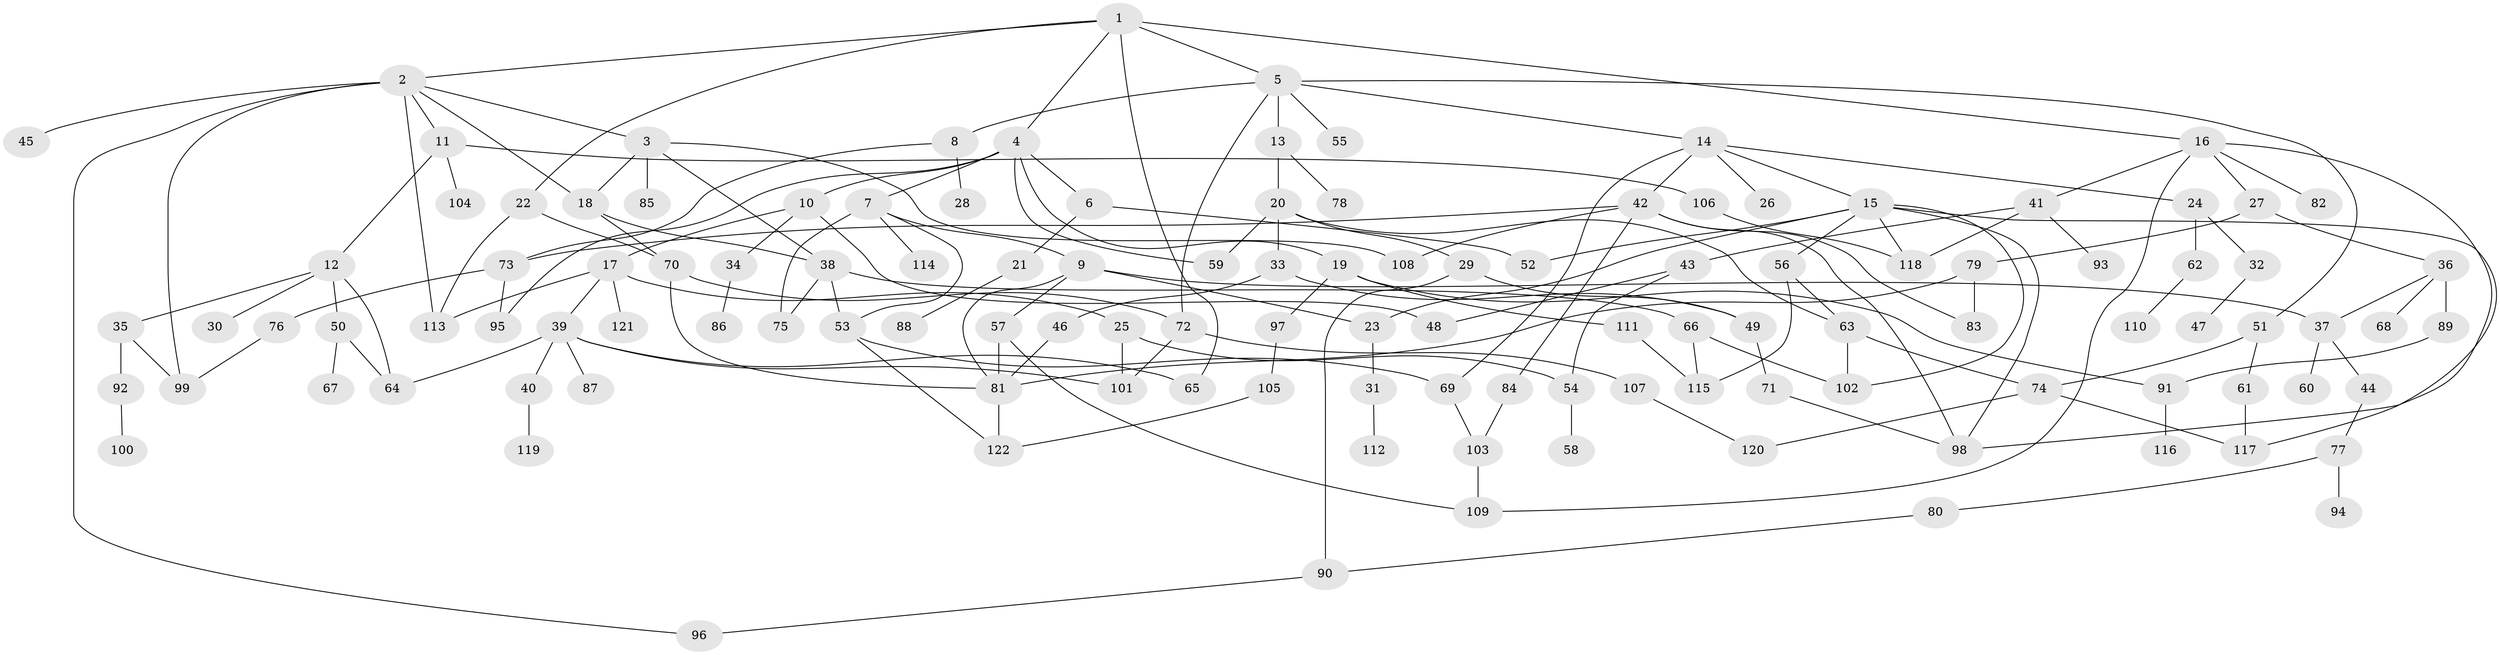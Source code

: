 // coarse degree distribution, {6: 0.060240963855421686, 7: 0.024096385542168676, 5: 0.08433734939759036, 8: 0.03614457831325301, 3: 0.1927710843373494, 4: 0.1686746987951807, 9: 0.012048192771084338, 1: 0.2891566265060241, 2: 0.13253012048192772}
// Generated by graph-tools (version 1.1) at 2025/51/02/27/25 19:51:40]
// undirected, 122 vertices, 174 edges
graph export_dot {
graph [start="1"]
  node [color=gray90,style=filled];
  1;
  2;
  3;
  4;
  5;
  6;
  7;
  8;
  9;
  10;
  11;
  12;
  13;
  14;
  15;
  16;
  17;
  18;
  19;
  20;
  21;
  22;
  23;
  24;
  25;
  26;
  27;
  28;
  29;
  30;
  31;
  32;
  33;
  34;
  35;
  36;
  37;
  38;
  39;
  40;
  41;
  42;
  43;
  44;
  45;
  46;
  47;
  48;
  49;
  50;
  51;
  52;
  53;
  54;
  55;
  56;
  57;
  58;
  59;
  60;
  61;
  62;
  63;
  64;
  65;
  66;
  67;
  68;
  69;
  70;
  71;
  72;
  73;
  74;
  75;
  76;
  77;
  78;
  79;
  80;
  81;
  82;
  83;
  84;
  85;
  86;
  87;
  88;
  89;
  90;
  91;
  92;
  93;
  94;
  95;
  96;
  97;
  98;
  99;
  100;
  101;
  102;
  103;
  104;
  105;
  106;
  107;
  108;
  109;
  110;
  111;
  112;
  113;
  114;
  115;
  116;
  117;
  118;
  119;
  120;
  121;
  122;
  1 -- 2;
  1 -- 4;
  1 -- 5;
  1 -- 16;
  1 -- 22;
  1 -- 65;
  2 -- 3;
  2 -- 11;
  2 -- 18;
  2 -- 45;
  2 -- 113;
  2 -- 96;
  2 -- 99;
  3 -- 38;
  3 -- 85;
  3 -- 108;
  3 -- 18;
  4 -- 6;
  4 -- 7;
  4 -- 10;
  4 -- 19;
  4 -- 95;
  4 -- 59;
  5 -- 8;
  5 -- 13;
  5 -- 14;
  5 -- 51;
  5 -- 55;
  5 -- 72;
  6 -- 21;
  6 -- 52;
  7 -- 9;
  7 -- 53;
  7 -- 114;
  7 -- 75;
  8 -- 28;
  8 -- 73;
  9 -- 23;
  9 -- 37;
  9 -- 57;
  9 -- 81;
  10 -- 17;
  10 -- 34;
  10 -- 48;
  11 -- 12;
  11 -- 104;
  11 -- 106;
  12 -- 30;
  12 -- 35;
  12 -- 50;
  12 -- 64;
  13 -- 20;
  13 -- 78;
  14 -- 15;
  14 -- 24;
  14 -- 26;
  14 -- 42;
  14 -- 69;
  15 -- 52;
  15 -- 56;
  15 -- 98;
  15 -- 117;
  15 -- 23;
  15 -- 118;
  15 -- 102;
  16 -- 27;
  16 -- 41;
  16 -- 82;
  16 -- 98;
  16 -- 109;
  17 -- 25;
  17 -- 39;
  17 -- 113;
  17 -- 121;
  18 -- 70;
  18 -- 38;
  19 -- 91;
  19 -- 97;
  19 -- 111;
  20 -- 29;
  20 -- 33;
  20 -- 59;
  20 -- 63;
  21 -- 88;
  22 -- 113;
  22 -- 70;
  23 -- 31;
  24 -- 32;
  24 -- 62;
  25 -- 101;
  25 -- 54;
  27 -- 36;
  27 -- 79;
  29 -- 49;
  29 -- 90;
  31 -- 112;
  32 -- 47;
  33 -- 46;
  33 -- 49;
  34 -- 86;
  35 -- 92;
  35 -- 99;
  36 -- 68;
  36 -- 89;
  36 -- 37;
  37 -- 44;
  37 -- 60;
  38 -- 66;
  38 -- 75;
  38 -- 53;
  39 -- 40;
  39 -- 87;
  39 -- 101;
  39 -- 65;
  39 -- 64;
  40 -- 119;
  41 -- 43;
  41 -- 93;
  41 -- 118;
  42 -- 73;
  42 -- 83;
  42 -- 84;
  42 -- 98;
  42 -- 108;
  43 -- 54;
  43 -- 48;
  44 -- 77;
  46 -- 81;
  49 -- 71;
  50 -- 67;
  50 -- 64;
  51 -- 61;
  51 -- 74;
  53 -- 69;
  53 -- 122;
  54 -- 58;
  56 -- 63;
  56 -- 115;
  57 -- 81;
  57 -- 109;
  61 -- 117;
  62 -- 110;
  63 -- 74;
  63 -- 102;
  66 -- 115;
  66 -- 102;
  69 -- 103;
  70 -- 72;
  70 -- 81;
  71 -- 98;
  72 -- 107;
  72 -- 101;
  73 -- 76;
  73 -- 95;
  74 -- 117;
  74 -- 120;
  76 -- 99;
  77 -- 80;
  77 -- 94;
  79 -- 81;
  79 -- 83;
  80 -- 90;
  81 -- 122;
  84 -- 103;
  89 -- 91;
  90 -- 96;
  91 -- 116;
  92 -- 100;
  97 -- 105;
  103 -- 109;
  105 -- 122;
  106 -- 118;
  107 -- 120;
  111 -- 115;
}

